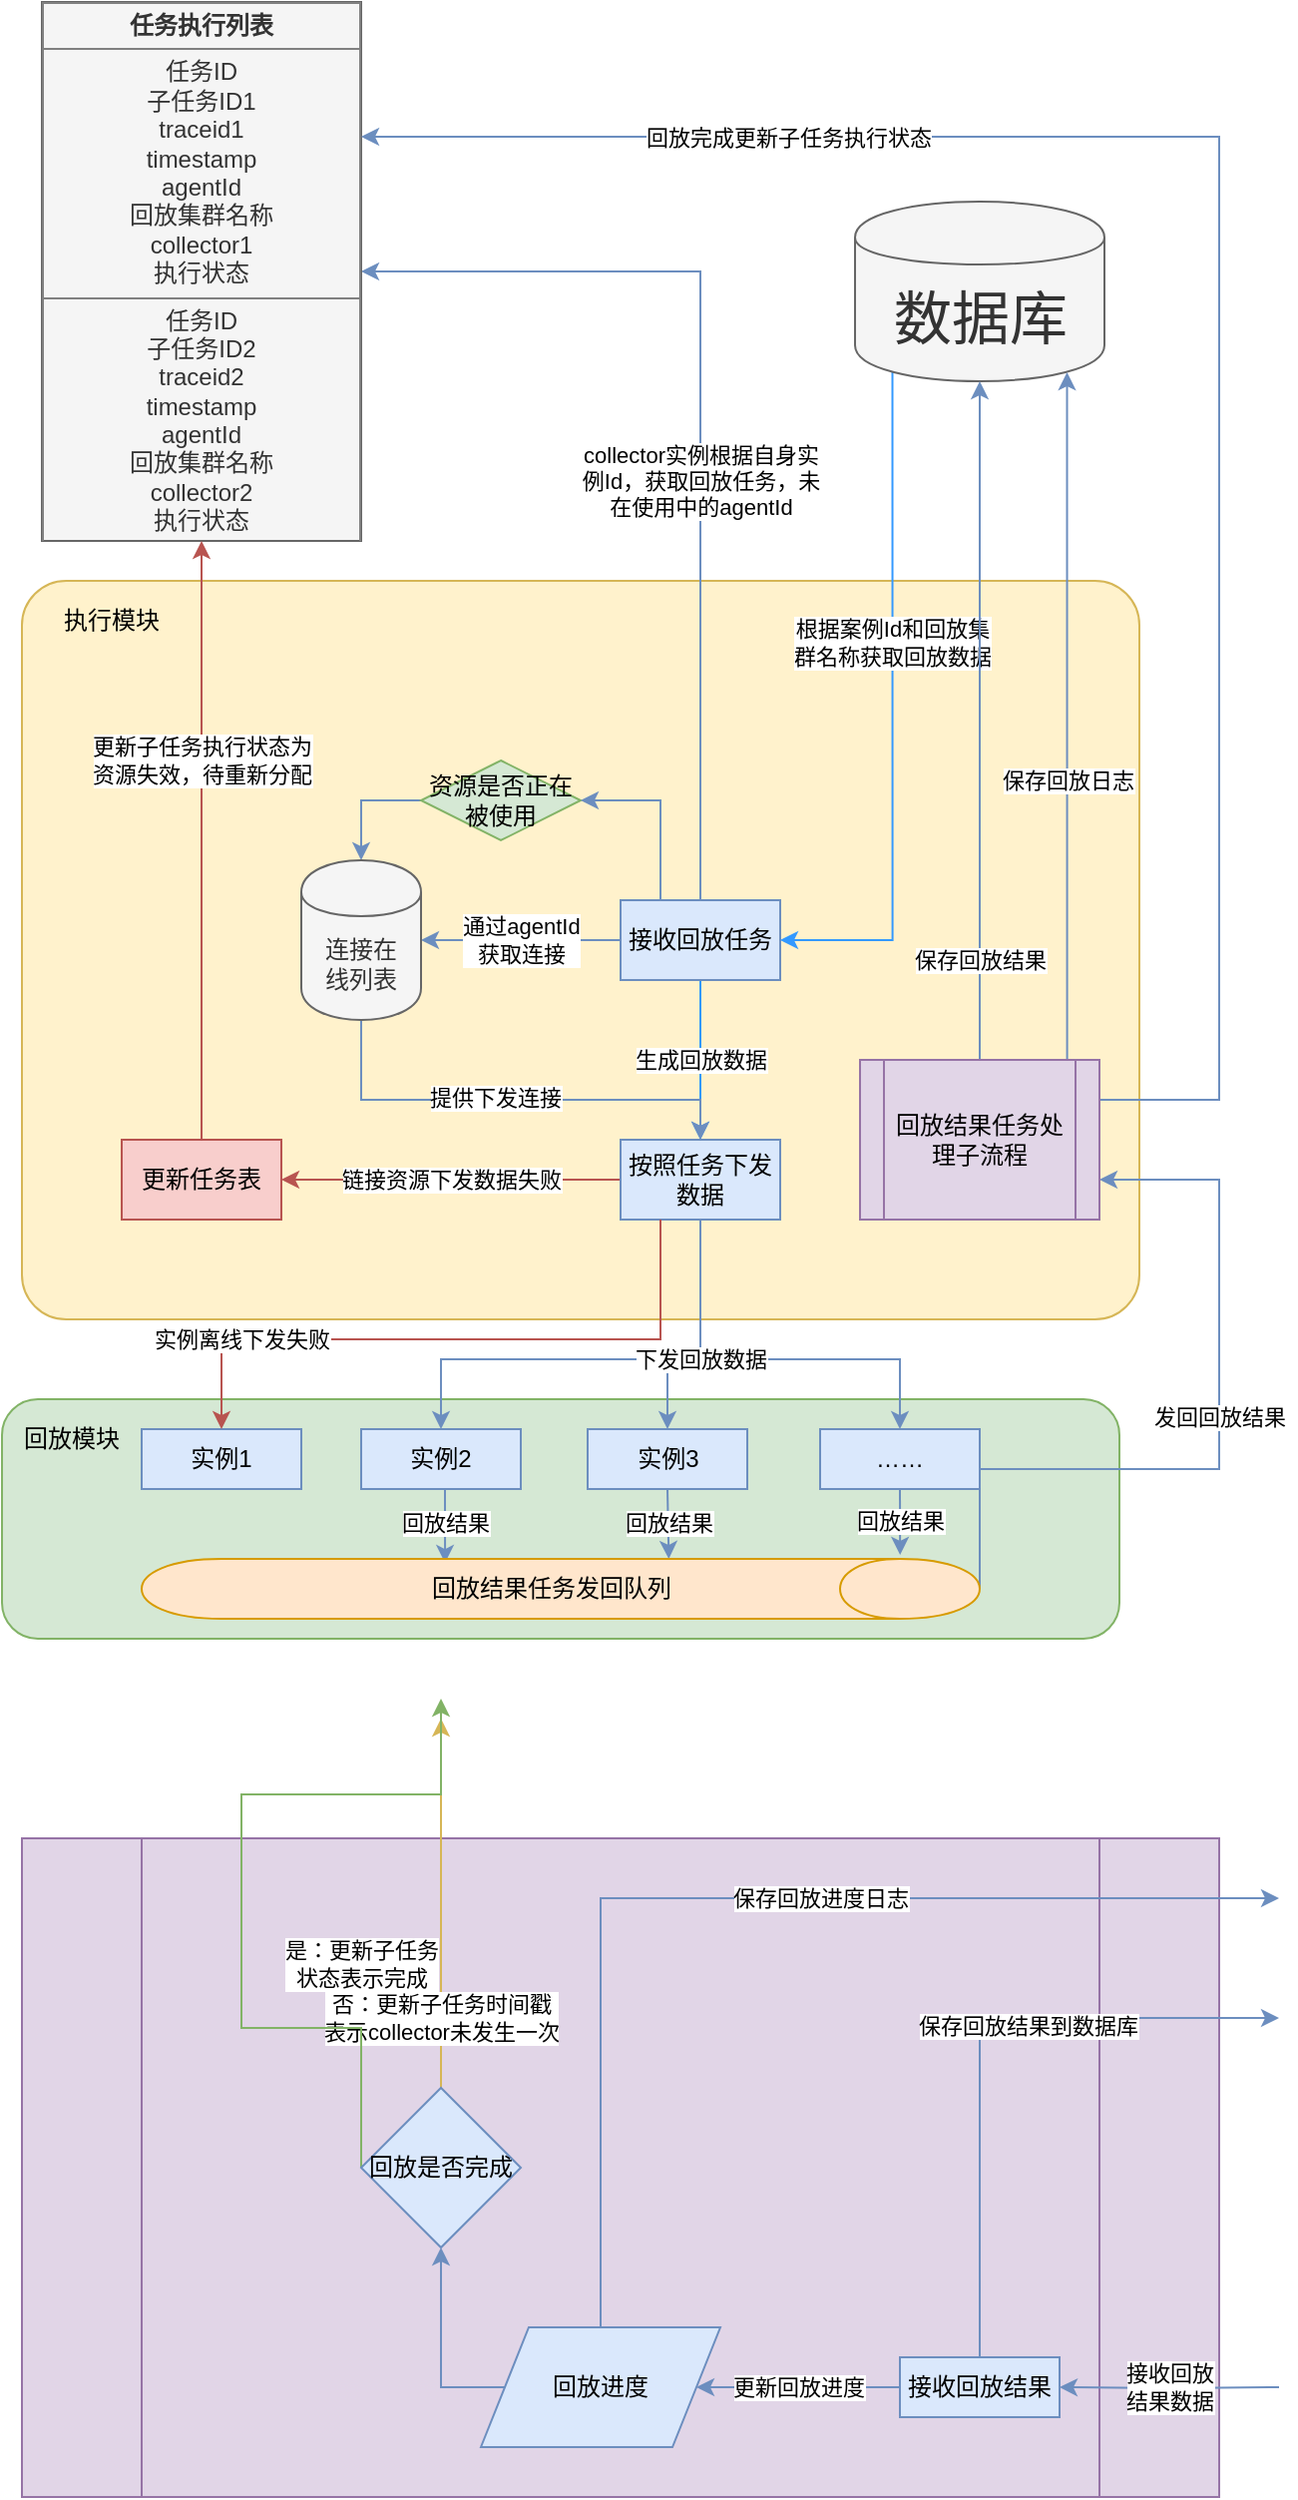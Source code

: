 <mxfile version="13.1.1" type="github">
  <diagram id="8C6d7smwfxW90fpyZ9yR" name="第 1 页">
    <mxGraphModel dx="1422" dy="848" grid="1" gridSize="10" guides="1" tooltips="1" connect="1" arrows="1" fold="1" page="1" pageScale="1" pageWidth="827" pageHeight="1169" math="0" shadow="0">
      <root>
        <mxCell id="0" />
        <mxCell id="1" parent="0" />
        <mxCell id="h11hTH-oX3z2rpUPJGkD-1" value="" style="shape=process;whiteSpace=wrap;html=1;backgroundOutline=1;fillColor=#e1d5e7;strokeColor=#9673a6;" vertex="1" parent="1">
          <mxGeometry x="90" y="930" width="600" height="330" as="geometry" />
        </mxCell>
        <mxCell id="h11hTH-oX3z2rpUPJGkD-2" value="接收回放&lt;br&gt;结果数据" style="edgeStyle=orthogonalEdgeStyle;rounded=0;orthogonalLoop=1;jettySize=auto;html=1;entryX=1;entryY=0.5;entryDx=0;entryDy=0;fillColor=#dae8fc;strokeColor=#6c8ebf;" edge="1" parent="1" target="h11hTH-oX3z2rpUPJGkD-46">
          <mxGeometry relative="1" as="geometry">
            <mxPoint x="720" y="1205" as="sourcePoint" />
          </mxGeometry>
        </mxCell>
        <mxCell id="h11hTH-oX3z2rpUPJGkD-3" value="" style="rounded=1;whiteSpace=wrap;html=1;fillColor=#fff2cc;strokeColor=#d6b656;arcSize=6;" vertex="1" parent="1">
          <mxGeometry x="90" y="300" width="560" height="370" as="geometry" />
        </mxCell>
        <mxCell id="h11hTH-oX3z2rpUPJGkD-4" value="" style="rounded=1;whiteSpace=wrap;html=1;fillColor=#d5e8d4;strokeColor=#82b366;" vertex="1" parent="1">
          <mxGeometry x="80" y="710" width="560" height="120" as="geometry" />
        </mxCell>
        <mxCell id="h11hTH-oX3z2rpUPJGkD-5" value="生成回放数据" style="edgeStyle=orthogonalEdgeStyle;rounded=0;orthogonalLoop=1;jettySize=auto;html=1;exitX=0.5;exitY=1;exitDx=0;exitDy=0;entryX=0.5;entryY=0;entryDx=0;entryDy=0;strokeColor=#3399FF;fontSize=11;fontColor=#000000;" edge="1" parent="1" source="h11hTH-oX3z2rpUPJGkD-9" target="h11hTH-oX3z2rpUPJGkD-11">
          <mxGeometry relative="1" as="geometry">
            <Array as="points">
              <mxPoint x="430" y="540" />
              <mxPoint x="430" y="540" />
            </Array>
          </mxGeometry>
        </mxCell>
        <mxCell id="h11hTH-oX3z2rpUPJGkD-6" value="collector实例根据自身实&lt;br&gt;例Id，获取回放任务，未&lt;br&gt;在使用中的agentId" style="edgeStyle=orthogonalEdgeStyle;rounded=0;orthogonalLoop=1;jettySize=auto;html=1;exitX=0.5;exitY=0;exitDx=0;exitDy=0;entryX=1;entryY=0.5;entryDx=0;entryDy=0;fillColor=#dae8fc;strokeColor=#6c8ebf;" edge="1" parent="1" source="h11hTH-oX3z2rpUPJGkD-9" target="h11hTH-oX3z2rpUPJGkD-14">
          <mxGeometry x="-0.134" relative="1" as="geometry">
            <mxPoint as="offset" />
          </mxGeometry>
        </mxCell>
        <mxCell id="h11hTH-oX3z2rpUPJGkD-7" value="通过agentId&lt;br&gt;获取连接" style="edgeStyle=orthogonalEdgeStyle;rounded=0;orthogonalLoop=1;jettySize=auto;html=1;exitX=0;exitY=0.5;exitDx=0;exitDy=0;entryX=1;entryY=0.5;entryDx=0;entryDy=0;fillColor=#dae8fc;strokeColor=#6c8ebf;" edge="1" parent="1" source="h11hTH-oX3z2rpUPJGkD-9" target="h11hTH-oX3z2rpUPJGkD-42">
          <mxGeometry relative="1" as="geometry" />
        </mxCell>
        <mxCell id="h11hTH-oX3z2rpUPJGkD-8" style="edgeStyle=orthogonalEdgeStyle;rounded=0;orthogonalLoop=1;jettySize=auto;html=1;exitX=0.25;exitY=0;exitDx=0;exitDy=0;entryX=0.5;entryY=0;entryDx=0;entryDy=0;fillColor=#dae8fc;strokeColor=#6c8ebf;" edge="1" parent="1" source="h11hTH-oX3z2rpUPJGkD-54" target="h11hTH-oX3z2rpUPJGkD-42">
          <mxGeometry relative="1" as="geometry">
            <Array as="points">
              <mxPoint x="260" y="410" />
            </Array>
          </mxGeometry>
        </mxCell>
        <mxCell id="h11hTH-oX3z2rpUPJGkD-9" value="接收回放任务" style="rounded=0;whiteSpace=wrap;html=1;fillColor=#dae8fc;strokeColor=#6c8ebf;" vertex="1" parent="1">
          <mxGeometry x="390" y="460" width="80" height="40" as="geometry" />
        </mxCell>
        <mxCell id="h11hTH-oX3z2rpUPJGkD-10" value="链接资源下发数据失败" style="edgeStyle=orthogonalEdgeStyle;rounded=0;orthogonalLoop=1;jettySize=auto;html=1;exitX=0;exitY=0.5;exitDx=0;exitDy=0;entryX=1;entryY=0.5;entryDx=0;entryDy=0;fillColor=#f8cecc;strokeColor=#b85450;" edge="1" parent="1" source="h11hTH-oX3z2rpUPJGkD-11" target="h11hTH-oX3z2rpUPJGkD-39">
          <mxGeometry relative="1" as="geometry" />
        </mxCell>
        <mxCell id="h11hTH-oX3z2rpUPJGkD-11" value="按照任务下发数据" style="rounded=0;whiteSpace=wrap;html=1;fillColor=#dae8fc;strokeColor=#6c8ebf;" vertex="1" parent="1">
          <mxGeometry x="390" y="580" width="80" height="40" as="geometry" />
        </mxCell>
        <mxCell id="h11hTH-oX3z2rpUPJGkD-12" value="根据案例Id和回放集&lt;br&gt;群名称获取回放数据" style="edgeStyle=orthogonalEdgeStyle;rounded=0;orthogonalLoop=1;jettySize=auto;html=1;exitX=0.15;exitY=0.95;exitDx=0;exitDy=0;entryX=1;entryY=0.5;entryDx=0;entryDy=0;strokeColor=#3399FF;fontSize=11;fontColor=#000000;exitPerimeter=0;" edge="1" parent="1" source="h11hTH-oX3z2rpUPJGkD-13" target="h11hTH-oX3z2rpUPJGkD-9">
          <mxGeometry x="-0.211" relative="1" as="geometry">
            <Array as="points">
              <mxPoint x="526" y="480" />
            </Array>
            <mxPoint y="1" as="offset" />
          </mxGeometry>
        </mxCell>
        <mxCell id="h11hTH-oX3z2rpUPJGkD-13" value="数据库" style="shape=cylinder;whiteSpace=wrap;html=1;boundedLbl=1;backgroundOutline=1;fontSize=29;fontColor=#333333;fillColor=#f5f5f5;strokeColor=#666666;" vertex="1" parent="1">
          <mxGeometry x="507.5" y="110" width="125" height="90" as="geometry" />
        </mxCell>
        <mxCell id="h11hTH-oX3z2rpUPJGkD-14" value="&lt;table border=&quot;1&quot; width=&quot;100%&quot; cellpadding=&quot;4&quot; style=&quot;width: 100% ; height: 100% ; border-collapse: collapse&quot;&gt;&lt;tbody&gt;&lt;tr&gt;&lt;th align=&quot;center&quot;&gt;任务执行列表&lt;/th&gt;&lt;/tr&gt;&lt;tr&gt;&lt;td align=&quot;center&quot;&gt;任务ID&lt;br&gt;子任务ID1&lt;br&gt;traceid1&lt;br&gt;timestamp&lt;br&gt;agentId&lt;br&gt;回放集群名称&lt;br&gt;collector1&lt;br&gt;执行状态&lt;/td&gt;&lt;/tr&gt;&lt;tr&gt;&lt;td align=&quot;center&quot;&gt;任务ID&lt;br&gt;子任务ID2&lt;br&gt;traceid2&lt;br&gt;timestamp&lt;br&gt;agentId&lt;br&gt;回放集群名称&lt;br&gt;collector2&lt;br&gt;执行状态&lt;br&gt;&lt;/td&gt;&lt;/tr&gt;&lt;/tbody&gt;&lt;/table&gt;" style="text;html=1;strokeColor=#666666;fillColor=#f5f5f5;overflow=fill;fontColor=#333333;" vertex="1" parent="1">
          <mxGeometry x="100" y="10" width="160" height="270" as="geometry" />
        </mxCell>
        <mxCell id="h11hTH-oX3z2rpUPJGkD-15" value="执行模块" style="text;html=1;strokeColor=none;fillColor=none;align=center;verticalAlign=middle;whiteSpace=wrap;rounded=0;" vertex="1" parent="1">
          <mxGeometry x="100" y="310" width="70" height="20" as="geometry" />
        </mxCell>
        <mxCell id="h11hTH-oX3z2rpUPJGkD-16" value="回放模块" style="text;html=1;strokeColor=none;fillColor=none;align=center;verticalAlign=middle;whiteSpace=wrap;rounded=0;" vertex="1" parent="1">
          <mxGeometry x="90" y="720" width="50" height="20" as="geometry" />
        </mxCell>
        <mxCell id="h11hTH-oX3z2rpUPJGkD-17" value="实例1" style="rounded=0;whiteSpace=wrap;html=1;fillColor=#dae8fc;strokeColor=#6c8ebf;" vertex="1" parent="1">
          <mxGeometry x="150" y="725" width="80" height="30" as="geometry" />
        </mxCell>
        <mxCell id="h11hTH-oX3z2rpUPJGkD-18" value="回放结果" style="edgeStyle=orthogonalEdgeStyle;rounded=0;orthogonalLoop=1;jettySize=auto;html=1;exitX=0.5;exitY=1;exitDx=0;exitDy=0;entryX=0.067;entryY=0.638;entryDx=0;entryDy=0;entryPerimeter=0;fillColor=#dae8fc;strokeColor=#6c8ebf;" edge="1" parent="1" source="h11hTH-oX3z2rpUPJGkD-19" target="h11hTH-oX3z2rpUPJGkD-32">
          <mxGeometry relative="1" as="geometry" />
        </mxCell>
        <mxCell id="h11hTH-oX3z2rpUPJGkD-19" value="实例2" style="rounded=0;whiteSpace=wrap;html=1;fillColor=#dae8fc;strokeColor=#6c8ebf;" vertex="1" parent="1">
          <mxGeometry x="260" y="725" width="80" height="30" as="geometry" />
        </mxCell>
        <mxCell id="h11hTH-oX3z2rpUPJGkD-20" value="回放结果" style="edgeStyle=orthogonalEdgeStyle;rounded=0;orthogonalLoop=1;jettySize=auto;html=1;exitX=0.5;exitY=1;exitDx=0;exitDy=0;entryX=0;entryY=0.371;entryDx=0;entryDy=0;entryPerimeter=0;fillColor=#dae8fc;strokeColor=#6c8ebf;" edge="1" parent="1" source="h11hTH-oX3z2rpUPJGkD-21" target="h11hTH-oX3z2rpUPJGkD-32">
          <mxGeometry relative="1" as="geometry" />
        </mxCell>
        <mxCell id="h11hTH-oX3z2rpUPJGkD-21" value="实例3" style="rounded=0;whiteSpace=wrap;html=1;fillColor=#dae8fc;strokeColor=#6c8ebf;" vertex="1" parent="1">
          <mxGeometry x="373.5" y="725" width="80" height="30" as="geometry" />
        </mxCell>
        <mxCell id="h11hTH-oX3z2rpUPJGkD-22" value="回放结果" style="edgeStyle=orthogonalEdgeStyle;rounded=0;orthogonalLoop=1;jettySize=auto;html=1;exitX=0.5;exitY=1;exitDx=0;exitDy=0;entryX=-0.067;entryY=0.095;entryDx=0;entryDy=0;entryPerimeter=0;fillColor=#dae8fc;strokeColor=#6c8ebf;" edge="1" parent="1" source="h11hTH-oX3z2rpUPJGkD-23" target="h11hTH-oX3z2rpUPJGkD-32">
          <mxGeometry relative="1" as="geometry" />
        </mxCell>
        <mxCell id="h11hTH-oX3z2rpUPJGkD-23" value="……" style="rounded=0;whiteSpace=wrap;html=1;fillColor=#dae8fc;strokeColor=#6c8ebf;" vertex="1" parent="1">
          <mxGeometry x="490" y="725" width="80" height="30" as="geometry" />
        </mxCell>
        <mxCell id="h11hTH-oX3z2rpUPJGkD-24" style="edgeStyle=orthogonalEdgeStyle;rounded=0;orthogonalLoop=1;jettySize=auto;html=1;exitX=0.5;exitY=1;exitDx=0;exitDy=0;entryX=0.5;entryY=0;entryDx=0;entryDy=0;fillColor=#dae8fc;strokeColor=#6c8ebf;" edge="1" parent="1" source="h11hTH-oX3z2rpUPJGkD-11" target="h11hTH-oX3z2rpUPJGkD-21">
          <mxGeometry relative="1" as="geometry">
            <Array as="points">
              <mxPoint x="430" y="690" />
              <mxPoint x="414" y="690" />
            </Array>
          </mxGeometry>
        </mxCell>
        <mxCell id="h11hTH-oX3z2rpUPJGkD-25" style="edgeStyle=orthogonalEdgeStyle;rounded=0;orthogonalLoop=1;jettySize=auto;html=1;exitX=0.5;exitY=1;exitDx=0;exitDy=0;entryX=0.5;entryY=0;entryDx=0;entryDy=0;fillColor=#dae8fc;strokeColor=#6c8ebf;" edge="1" parent="1" source="h11hTH-oX3z2rpUPJGkD-11" target="h11hTH-oX3z2rpUPJGkD-23">
          <mxGeometry relative="1" as="geometry">
            <Array as="points">
              <mxPoint x="430" y="690" />
              <mxPoint x="530" y="690" />
            </Array>
          </mxGeometry>
        </mxCell>
        <mxCell id="h11hTH-oX3z2rpUPJGkD-26" style="edgeStyle=orthogonalEdgeStyle;rounded=0;orthogonalLoop=1;jettySize=auto;html=1;exitX=0.5;exitY=1;exitDx=0;exitDy=0;entryX=0.5;entryY=0;entryDx=0;entryDy=0;fillColor=#dae8fc;strokeColor=#6c8ebf;" edge="1" parent="1" source="h11hTH-oX3z2rpUPJGkD-11" target="h11hTH-oX3z2rpUPJGkD-19">
          <mxGeometry relative="1" as="geometry">
            <Array as="points">
              <mxPoint x="430" y="690" />
              <mxPoint x="300" y="690" />
            </Array>
          </mxGeometry>
        </mxCell>
        <mxCell id="h11hTH-oX3z2rpUPJGkD-27" value="下发回放数据" style="edgeLabel;html=1;align=center;verticalAlign=middle;resizable=0;points=[];" vertex="1" connectable="0" parent="h11hTH-oX3z2rpUPJGkD-26">
          <mxGeometry x="-0.467" y="-1" relative="1" as="geometry">
            <mxPoint x="1" y="7" as="offset" />
          </mxGeometry>
        </mxCell>
        <mxCell id="h11hTH-oX3z2rpUPJGkD-28" style="edgeStyle=orthogonalEdgeStyle;rounded=0;orthogonalLoop=1;jettySize=auto;html=1;exitX=0.25;exitY=1;exitDx=0;exitDy=0;entryX=0.5;entryY=0;entryDx=0;entryDy=0;fillColor=#f8cecc;strokeColor=#b85450;" edge="1" parent="1" source="h11hTH-oX3z2rpUPJGkD-11" target="h11hTH-oX3z2rpUPJGkD-17">
          <mxGeometry relative="1" as="geometry">
            <Array as="points">
              <mxPoint x="410" y="680" />
              <mxPoint x="190" y="680" />
            </Array>
          </mxGeometry>
        </mxCell>
        <mxCell id="h11hTH-oX3z2rpUPJGkD-29" value="实例离线下发失败" style="edgeLabel;html=1;align=center;verticalAlign=middle;resizable=0;points=[];" vertex="1" connectable="0" parent="h11hTH-oX3z2rpUPJGkD-28">
          <mxGeometry x="-0.041" relative="1" as="geometry">
            <mxPoint x="-114" as="offset" />
          </mxGeometry>
        </mxCell>
        <mxCell id="h11hTH-oX3z2rpUPJGkD-30" style="edgeStyle=orthogonalEdgeStyle;rounded=0;orthogonalLoop=1;jettySize=auto;html=1;exitX=0.5;exitY=0;exitDx=0;exitDy=0;entryX=1;entryY=0.75;entryDx=0;entryDy=0;fillColor=#dae8fc;strokeColor=#6c8ebf;" edge="1" parent="1" source="h11hTH-oX3z2rpUPJGkD-32" target="h11hTH-oX3z2rpUPJGkD-36">
          <mxGeometry relative="1" as="geometry">
            <Array as="points">
              <mxPoint x="570" y="745" />
              <mxPoint x="690" y="745" />
              <mxPoint x="690" y="600" />
            </Array>
          </mxGeometry>
        </mxCell>
        <mxCell id="h11hTH-oX3z2rpUPJGkD-31" value="发回回放结果" style="edgeLabel;html=1;align=center;verticalAlign=middle;resizable=0;points=[];" vertex="1" connectable="0" parent="h11hTH-oX3z2rpUPJGkD-30">
          <mxGeometry x="0.073" relative="1" as="geometry">
            <mxPoint as="offset" />
          </mxGeometry>
        </mxCell>
        <mxCell id="h11hTH-oX3z2rpUPJGkD-32" value="回放结果任务发回队列" style="shape=cylinder;whiteSpace=wrap;html=1;boundedLbl=1;backgroundOutline=1;direction=south;fillColor=#ffe6cc;strokeColor=#d79b00;" vertex="1" parent="1">
          <mxGeometry x="150" y="790" width="420" height="30" as="geometry" />
        </mxCell>
        <mxCell id="h11hTH-oX3z2rpUPJGkD-33" value="保存回放结果" style="edgeStyle=orthogonalEdgeStyle;rounded=0;orthogonalLoop=1;jettySize=auto;html=1;exitX=0.5;exitY=0;exitDx=0;exitDy=0;entryX=0.5;entryY=1;entryDx=0;entryDy=0;fillColor=#dae8fc;strokeColor=#6c8ebf;" edge="1" parent="1" source="h11hTH-oX3z2rpUPJGkD-36" target="h11hTH-oX3z2rpUPJGkD-13">
          <mxGeometry x="-0.707" relative="1" as="geometry">
            <mxPoint as="offset" />
          </mxGeometry>
        </mxCell>
        <mxCell id="h11hTH-oX3z2rpUPJGkD-34" value="回放完成更新子任务执行状态" style="edgeStyle=orthogonalEdgeStyle;rounded=0;orthogonalLoop=1;jettySize=auto;html=1;exitX=1;exitY=0.25;exitDx=0;exitDy=0;fillColor=#dae8fc;strokeColor=#6c8ebf;entryX=1;entryY=0.25;entryDx=0;entryDy=0;" edge="1" parent="1" source="h11hTH-oX3z2rpUPJGkD-36" target="h11hTH-oX3z2rpUPJGkD-14">
          <mxGeometry x="0.56" relative="1" as="geometry">
            <Array as="points">
              <mxPoint x="690" y="560" />
              <mxPoint x="690" y="78" />
            </Array>
            <mxPoint as="offset" />
            <mxPoint x="510" y="90" as="targetPoint" />
          </mxGeometry>
        </mxCell>
        <mxCell id="h11hTH-oX3z2rpUPJGkD-35" value="保存回放日志" style="edgeStyle=orthogonalEdgeStyle;rounded=0;orthogonalLoop=1;jettySize=auto;html=1;exitX=0.75;exitY=0;exitDx=0;exitDy=0;fillColor=#dae8fc;strokeColor=#6c8ebf;entryX=0.85;entryY=0.95;entryDx=0;entryDy=0;entryPerimeter=0;" edge="1" parent="1" source="h11hTH-oX3z2rpUPJGkD-36" target="h11hTH-oX3z2rpUPJGkD-13">
          <mxGeometry x="-0.141" relative="1" as="geometry">
            <mxPoint x="670" y="280" as="targetPoint" />
            <Array as="points">
              <mxPoint x="614" y="540" />
            </Array>
            <mxPoint as="offset" />
          </mxGeometry>
        </mxCell>
        <mxCell id="h11hTH-oX3z2rpUPJGkD-36" value="回放结果任务处理子流程" style="shape=process;whiteSpace=wrap;html=1;backgroundOutline=1;fillColor=#e1d5e7;strokeColor=#9673a6;" vertex="1" parent="1">
          <mxGeometry x="510" y="540" width="120" height="80" as="geometry" />
        </mxCell>
        <mxCell id="h11hTH-oX3z2rpUPJGkD-37" style="edgeStyle=orthogonalEdgeStyle;rounded=0;orthogonalLoop=1;jettySize=auto;html=1;exitX=0.5;exitY=0;exitDx=0;exitDy=0;entryX=0.5;entryY=1;entryDx=0;entryDy=0;fillColor=#f8cecc;strokeColor=#b85450;" edge="1" parent="1" source="h11hTH-oX3z2rpUPJGkD-39" target="h11hTH-oX3z2rpUPJGkD-14">
          <mxGeometry relative="1" as="geometry" />
        </mxCell>
        <mxCell id="h11hTH-oX3z2rpUPJGkD-38" value="更新子任务执行状态为&lt;br&gt;资源失效，待重新分配" style="edgeLabel;html=1;align=center;verticalAlign=middle;resizable=0;points=[];" vertex="1" connectable="0" parent="h11hTH-oX3z2rpUPJGkD-37">
          <mxGeometry x="0.014" y="1" relative="1" as="geometry">
            <mxPoint x="1" y="-38" as="offset" />
          </mxGeometry>
        </mxCell>
        <mxCell id="h11hTH-oX3z2rpUPJGkD-39" value="更新任务表" style="rounded=0;whiteSpace=wrap;html=1;fillColor=#f8cecc;strokeColor=#b85450;" vertex="1" parent="1">
          <mxGeometry x="140" y="580" width="80" height="40" as="geometry" />
        </mxCell>
        <mxCell id="h11hTH-oX3z2rpUPJGkD-40" style="edgeStyle=orthogonalEdgeStyle;rounded=0;orthogonalLoop=1;jettySize=auto;html=1;exitX=0.5;exitY=1;exitDx=0;exitDy=0;entryX=0.5;entryY=0;entryDx=0;entryDy=0;fillColor=#dae8fc;strokeColor=#6c8ebf;" edge="1" parent="1" source="h11hTH-oX3z2rpUPJGkD-42" target="h11hTH-oX3z2rpUPJGkD-11">
          <mxGeometry relative="1" as="geometry">
            <Array as="points">
              <mxPoint x="260" y="560" />
              <mxPoint x="430" y="560" />
            </Array>
          </mxGeometry>
        </mxCell>
        <mxCell id="h11hTH-oX3z2rpUPJGkD-41" value="提供下发连接" style="edgeLabel;html=1;align=center;verticalAlign=middle;resizable=0;points=[];" vertex="1" connectable="0" parent="h11hTH-oX3z2rpUPJGkD-40">
          <mxGeometry x="-0.07" y="1" relative="1" as="geometry">
            <mxPoint as="offset" />
          </mxGeometry>
        </mxCell>
        <mxCell id="h11hTH-oX3z2rpUPJGkD-42" value="连接在&lt;br&gt;线列表" style="shape=cylinder;whiteSpace=wrap;html=1;boundedLbl=1;backgroundOutline=1;fillColor=#f5f5f5;strokeColor=#666666;fontColor=#333333;" vertex="1" parent="1">
          <mxGeometry x="230" y="440" width="60" height="80" as="geometry" />
        </mxCell>
        <mxCell id="h11hTH-oX3z2rpUPJGkD-43" style="edgeStyle=orthogonalEdgeStyle;rounded=0;orthogonalLoop=1;jettySize=auto;html=1;exitX=0.5;exitY=0;exitDx=0;exitDy=0;fillColor=#dae8fc;strokeColor=#6c8ebf;" edge="1" parent="1" source="h11hTH-oX3z2rpUPJGkD-46">
          <mxGeometry relative="1" as="geometry">
            <mxPoint x="720" y="1020" as="targetPoint" />
            <Array as="points">
              <mxPoint x="570" y="1020" />
            </Array>
          </mxGeometry>
        </mxCell>
        <mxCell id="h11hTH-oX3z2rpUPJGkD-44" value="保存回放结果到数据库" style="edgeLabel;html=1;align=center;verticalAlign=middle;resizable=0;points=[];" vertex="1" connectable="0" parent="h11hTH-oX3z2rpUPJGkD-43">
          <mxGeometry x="0.037" y="-24" relative="1" as="geometry">
            <mxPoint as="offset" />
          </mxGeometry>
        </mxCell>
        <mxCell id="h11hTH-oX3z2rpUPJGkD-45" value="更新回放进度" style="edgeStyle=orthogonalEdgeStyle;rounded=0;orthogonalLoop=1;jettySize=auto;html=1;exitX=0;exitY=0.5;exitDx=0;exitDy=0;fillColor=#dae8fc;strokeColor=#6c8ebf;" edge="1" parent="1" source="h11hTH-oX3z2rpUPJGkD-46" target="h11hTH-oX3z2rpUPJGkD-50">
          <mxGeometry relative="1" as="geometry" />
        </mxCell>
        <mxCell id="h11hTH-oX3z2rpUPJGkD-46" value="接收回放结果" style="rounded=0;whiteSpace=wrap;html=1;fillColor=#dae8fc;strokeColor=#6c8ebf;" vertex="1" parent="1">
          <mxGeometry x="530" y="1190" width="80" height="30" as="geometry" />
        </mxCell>
        <mxCell id="h11hTH-oX3z2rpUPJGkD-47" style="edgeStyle=orthogonalEdgeStyle;rounded=0;orthogonalLoop=1;jettySize=auto;html=1;exitX=0.5;exitY=0;exitDx=0;exitDy=0;fillColor=#dae8fc;strokeColor=#6c8ebf;" edge="1" parent="1" source="h11hTH-oX3z2rpUPJGkD-50">
          <mxGeometry relative="1" as="geometry">
            <mxPoint x="720" y="960" as="targetPoint" />
            <Array as="points">
              <mxPoint x="380" y="960" />
            </Array>
          </mxGeometry>
        </mxCell>
        <mxCell id="h11hTH-oX3z2rpUPJGkD-48" value="保存回放进度日志" style="edgeLabel;html=1;align=center;verticalAlign=middle;resizable=0;points=[];" vertex="1" connectable="0" parent="h11hTH-oX3z2rpUPJGkD-47">
          <mxGeometry x="-0.142" y="-2" relative="1" as="geometry">
            <mxPoint x="87" y="-2" as="offset" />
          </mxGeometry>
        </mxCell>
        <mxCell id="h11hTH-oX3z2rpUPJGkD-49" style="edgeStyle=orthogonalEdgeStyle;rounded=0;orthogonalLoop=1;jettySize=auto;html=1;exitX=0;exitY=0.5;exitDx=0;exitDy=0;entryX=0.5;entryY=1;entryDx=0;entryDy=0;fillColor=#dae8fc;strokeColor=#6c8ebf;" edge="1" parent="1" source="h11hTH-oX3z2rpUPJGkD-50" target="h11hTH-oX3z2rpUPJGkD-53">
          <mxGeometry relative="1" as="geometry">
            <Array as="points">
              <mxPoint x="300" y="1205" />
            </Array>
          </mxGeometry>
        </mxCell>
        <mxCell id="h11hTH-oX3z2rpUPJGkD-50" value="回放进度" style="shape=parallelogram;perimeter=parallelogramPerimeter;whiteSpace=wrap;html=1;fillColor=#dae8fc;strokeColor=#6c8ebf;" vertex="1" parent="1">
          <mxGeometry x="320" y="1175" width="120" height="60" as="geometry" />
        </mxCell>
        <mxCell id="h11hTH-oX3z2rpUPJGkD-51" value="否：更新子任务时间戳&lt;br&gt;表示collector未发生一次" style="edgeStyle=orthogonalEdgeStyle;rounded=0;orthogonalLoop=1;jettySize=auto;html=1;exitX=0.5;exitY=0;exitDx=0;exitDy=0;fillColor=#fff2cc;strokeColor=#d6b656;" edge="1" parent="1" source="h11hTH-oX3z2rpUPJGkD-53">
          <mxGeometry x="-0.617" relative="1" as="geometry">
            <mxPoint x="300" y="870" as="targetPoint" />
            <Array as="points">
              <mxPoint x="300" y="910" />
              <mxPoint x="300" y="910" />
            </Array>
            <mxPoint as="offset" />
          </mxGeometry>
        </mxCell>
        <mxCell id="h11hTH-oX3z2rpUPJGkD-52" value="是：更新子任务&lt;br&gt;状态表示完成" style="edgeStyle=orthogonalEdgeStyle;rounded=0;orthogonalLoop=1;jettySize=auto;html=1;exitX=0;exitY=0.5;exitDx=0;exitDy=0;fillColor=#d5e8d4;strokeColor=#82b366;" edge="1" parent="1" source="h11hTH-oX3z2rpUPJGkD-53">
          <mxGeometry x="-0.662" y="-35" relative="1" as="geometry">
            <mxPoint x="300" y="860" as="targetPoint" />
            <Array as="points">
              <mxPoint x="200" y="1025" />
              <mxPoint x="200" y="908" />
              <mxPoint x="300" y="908" />
            </Array>
            <mxPoint x="-35" y="-35" as="offset" />
          </mxGeometry>
        </mxCell>
        <mxCell id="h11hTH-oX3z2rpUPJGkD-53" value="回放是否完成" style="rhombus;whiteSpace=wrap;html=1;fillColor=#dae8fc;strokeColor=#6c8ebf;" vertex="1" parent="1">
          <mxGeometry x="260" y="1055" width="80" height="80" as="geometry" />
        </mxCell>
        <mxCell id="h11hTH-oX3z2rpUPJGkD-54" value="资源是否正在被使用" style="rhombus;whiteSpace=wrap;html=1;fillColor=#d5e8d4;strokeColor=#82b366;" vertex="1" parent="1">
          <mxGeometry x="290" y="390" width="80" height="40" as="geometry" />
        </mxCell>
        <mxCell id="h11hTH-oX3z2rpUPJGkD-55" style="edgeStyle=orthogonalEdgeStyle;rounded=0;orthogonalLoop=1;jettySize=auto;html=1;exitX=0.25;exitY=0;exitDx=0;exitDy=0;fillColor=#dae8fc;strokeColor=#6c8ebf;entryX=1;entryY=0.5;entryDx=0;entryDy=0;" edge="1" parent="1" source="h11hTH-oX3z2rpUPJGkD-9" target="h11hTH-oX3z2rpUPJGkD-54">
          <mxGeometry relative="1" as="geometry">
            <mxPoint x="410" y="460" as="sourcePoint" />
            <mxPoint x="370" y="410" as="targetPoint" />
            <Array as="points">
              <mxPoint x="410" y="410" />
            </Array>
          </mxGeometry>
        </mxCell>
      </root>
    </mxGraphModel>
  </diagram>
</mxfile>
